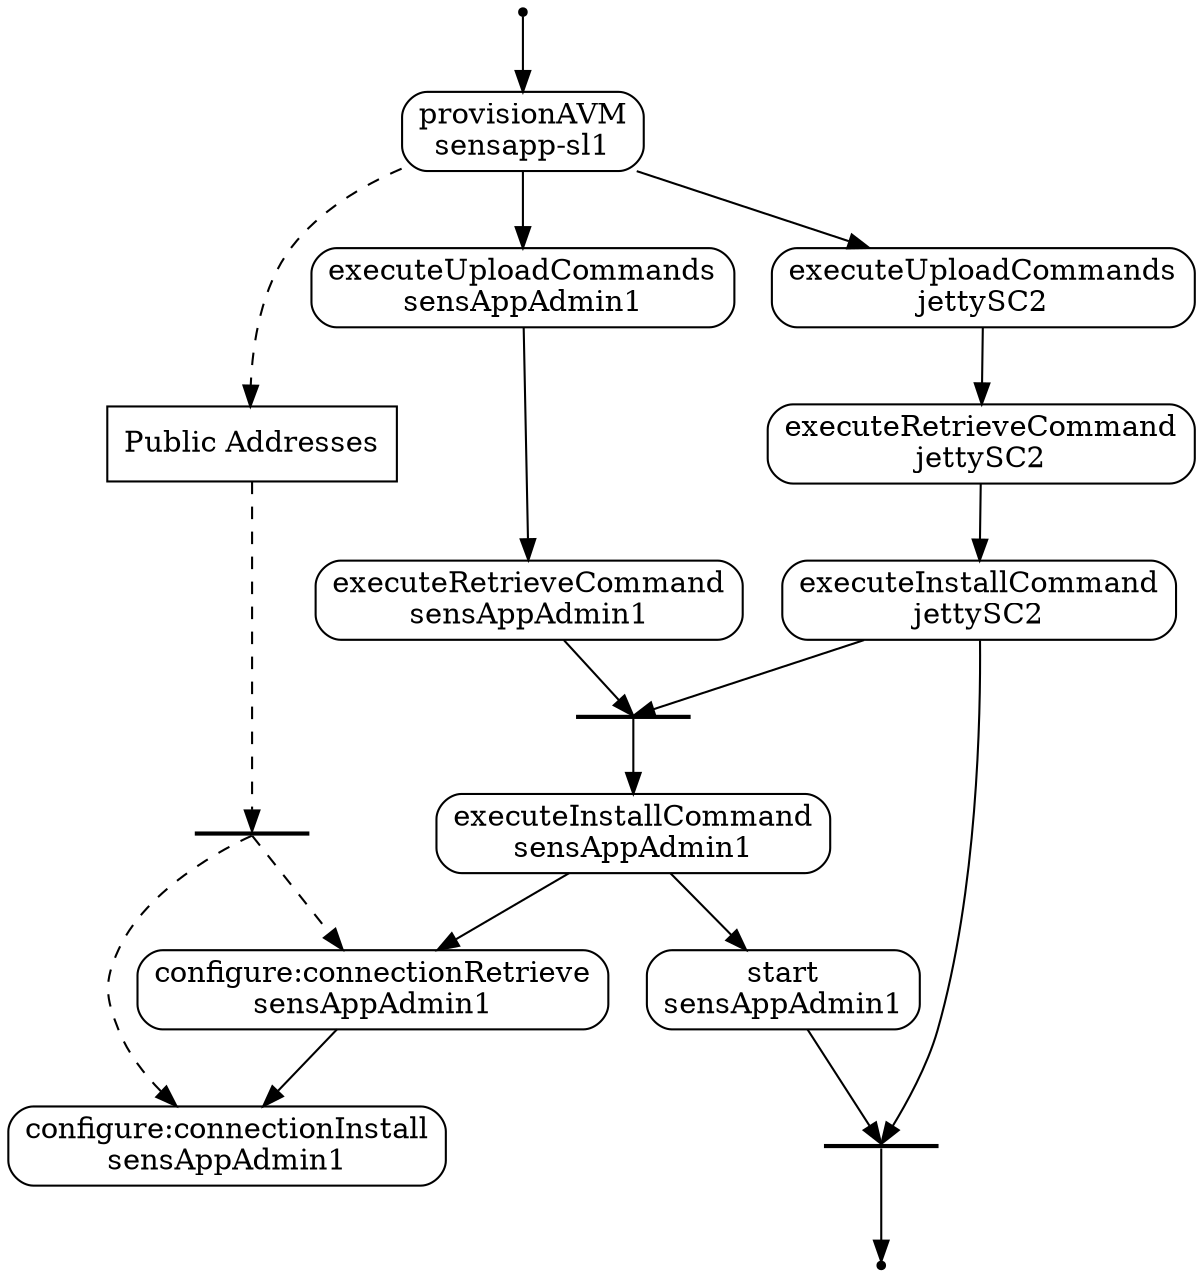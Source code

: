 digraph ConcurrentDeployment {
	node_0 [shape=point];
	node_1 [shape=Mrecord label="provisionAVM\nsensapp-sl1"];
	node_2 [shape=box, label="Public Addresses"];
	node_3 [shape=Mrecord label="executeUploadCommands\njettySC2"];
	node_4 [shape=Mrecord label="executeRetrieveCommand\njettySC2"];
	node_5 [shape=Mrecord label="executeInstallCommand\njettySC2"];
	node_6 [shape=Mrecord label="executeUploadCommands\nsensAppAdmin1"];
	node_7 [shape=Mrecord label="executeRetrieveCommand\nsensAppAdmin1"];
	node_8 [shape=box label="" style=filled color=black height=0];
	node_9 [shape=Mrecord label="executeInstallCommand\nsensAppAdmin1"];
	node_10 [shape=Mrecord label="configure:connectionRetrieve\nsensAppAdmin1"];
	node_11 [shape=Mrecord label="configure:connectionInstall\nsensAppAdmin1"];
	node_12 [shape=box label="" style=filled color=black height=0];
	node_13 [shape=Mrecord label="start\nsensAppAdmin1"];
	node_14 [shape=box label="" style=filled color=black height=0];
	node_15 [shape=point];
	node_0 -> node_1;
	node_1 -> node_2 [style=dashed];
	node_1 -> node_3;
	node_3 -> node_4;
	node_4 -> node_5;
	node_1 -> node_6;
	node_6 -> node_7;
	node_7 -> node_8;
	node_5 -> node_8;
	node_8 -> node_9;
	node_9 -> node_10;
	node_12 -> node_10 [style=dashed];
	node_10 -> node_11;
	node_12 -> node_11 [style=dashed];
	node_2 -> node_12 [style=dashed];
	node_9 -> node_13;
	node_5 -> node_14;
	node_13 -> node_14;
	node_14 -> node_15;
}